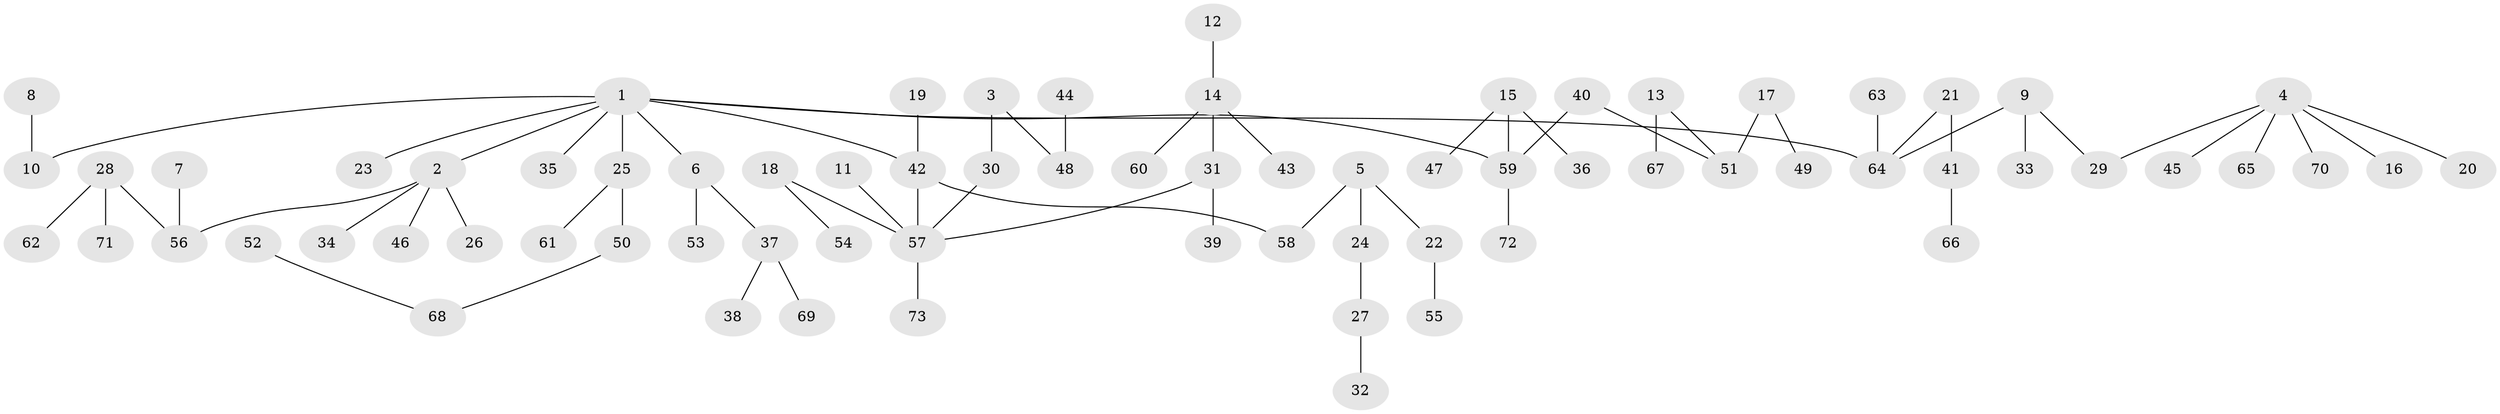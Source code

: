 // original degree distribution, {6: 0.0136986301369863, 5: 0.0410958904109589, 3: 0.1506849315068493, 4: 0.0684931506849315, 2: 0.2465753424657534, 1: 0.4794520547945205}
// Generated by graph-tools (version 1.1) at 2025/02/03/09/25 03:02:20]
// undirected, 73 vertices, 72 edges
graph export_dot {
graph [start="1"]
  node [color=gray90,style=filled];
  1;
  2;
  3;
  4;
  5;
  6;
  7;
  8;
  9;
  10;
  11;
  12;
  13;
  14;
  15;
  16;
  17;
  18;
  19;
  20;
  21;
  22;
  23;
  24;
  25;
  26;
  27;
  28;
  29;
  30;
  31;
  32;
  33;
  34;
  35;
  36;
  37;
  38;
  39;
  40;
  41;
  42;
  43;
  44;
  45;
  46;
  47;
  48;
  49;
  50;
  51;
  52;
  53;
  54;
  55;
  56;
  57;
  58;
  59;
  60;
  61;
  62;
  63;
  64;
  65;
  66;
  67;
  68;
  69;
  70;
  71;
  72;
  73;
  1 -- 2 [weight=1.0];
  1 -- 6 [weight=1.0];
  1 -- 10 [weight=1.0];
  1 -- 23 [weight=1.0];
  1 -- 25 [weight=1.0];
  1 -- 35 [weight=1.0];
  1 -- 42 [weight=1.0];
  1 -- 59 [weight=1.0];
  1 -- 64 [weight=1.0];
  2 -- 26 [weight=1.0];
  2 -- 34 [weight=1.0];
  2 -- 46 [weight=1.0];
  2 -- 56 [weight=1.0];
  3 -- 30 [weight=1.0];
  3 -- 48 [weight=1.0];
  4 -- 16 [weight=1.0];
  4 -- 20 [weight=1.0];
  4 -- 29 [weight=1.0];
  4 -- 45 [weight=1.0];
  4 -- 65 [weight=1.0];
  4 -- 70 [weight=1.0];
  5 -- 22 [weight=1.0];
  5 -- 24 [weight=1.0];
  5 -- 58 [weight=1.0];
  6 -- 37 [weight=1.0];
  6 -- 53 [weight=1.0];
  7 -- 56 [weight=1.0];
  8 -- 10 [weight=1.0];
  9 -- 29 [weight=1.0];
  9 -- 33 [weight=1.0];
  9 -- 64 [weight=1.0];
  11 -- 57 [weight=1.0];
  12 -- 14 [weight=1.0];
  13 -- 51 [weight=1.0];
  13 -- 67 [weight=1.0];
  14 -- 31 [weight=1.0];
  14 -- 43 [weight=1.0];
  14 -- 60 [weight=1.0];
  15 -- 36 [weight=1.0];
  15 -- 47 [weight=1.0];
  15 -- 59 [weight=1.0];
  17 -- 49 [weight=1.0];
  17 -- 51 [weight=1.0];
  18 -- 54 [weight=1.0];
  18 -- 57 [weight=1.0];
  19 -- 42 [weight=1.0];
  21 -- 41 [weight=1.0];
  21 -- 64 [weight=1.0];
  22 -- 55 [weight=1.0];
  24 -- 27 [weight=1.0];
  25 -- 50 [weight=1.0];
  25 -- 61 [weight=1.0];
  27 -- 32 [weight=1.0];
  28 -- 56 [weight=1.0];
  28 -- 62 [weight=1.0];
  28 -- 71 [weight=1.0];
  30 -- 57 [weight=1.0];
  31 -- 39 [weight=1.0];
  31 -- 57 [weight=1.0];
  37 -- 38 [weight=1.0];
  37 -- 69 [weight=1.0];
  40 -- 51 [weight=1.0];
  40 -- 59 [weight=1.0];
  41 -- 66 [weight=1.0];
  42 -- 57 [weight=1.0];
  42 -- 58 [weight=1.0];
  44 -- 48 [weight=1.0];
  50 -- 68 [weight=1.0];
  52 -- 68 [weight=1.0];
  57 -- 73 [weight=1.0];
  59 -- 72 [weight=1.0];
  63 -- 64 [weight=1.0];
}

